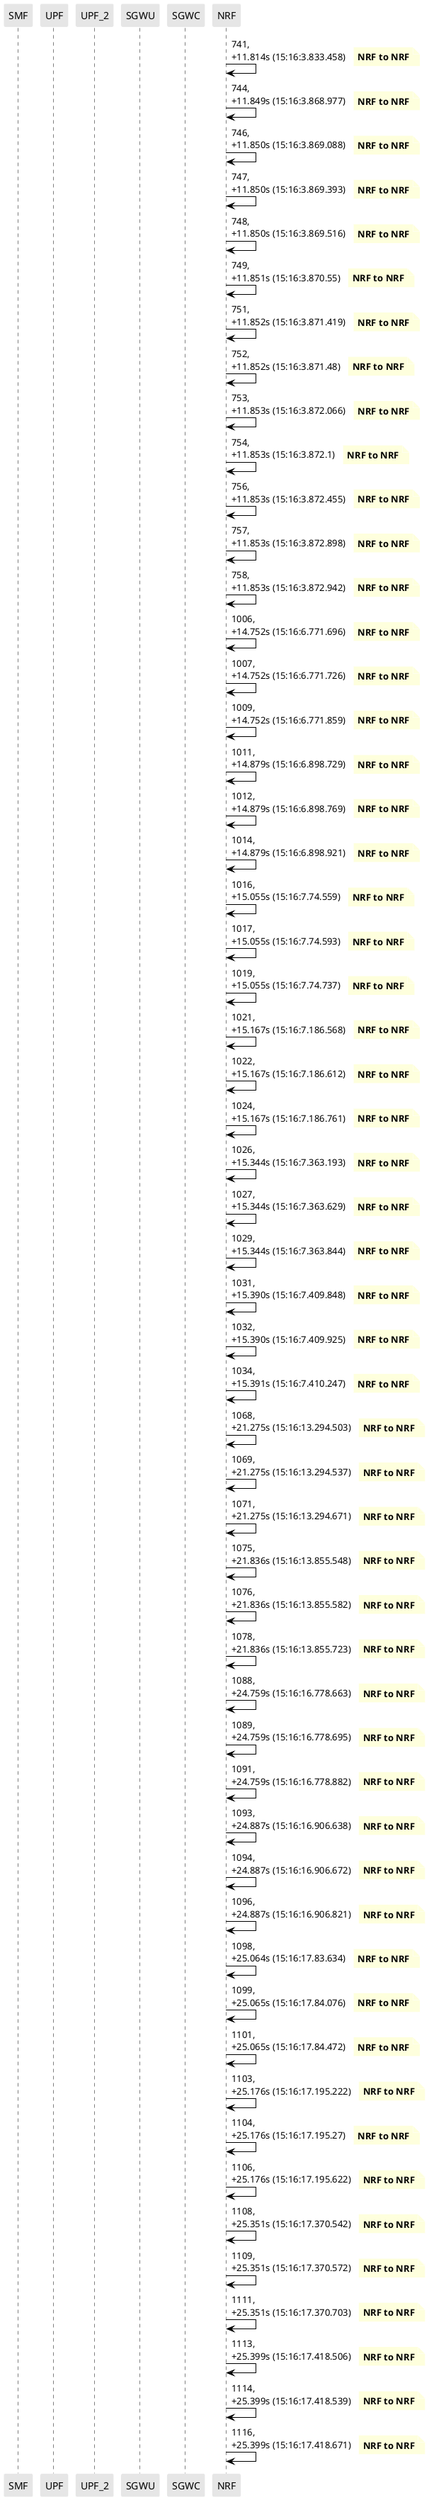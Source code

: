 @startuml
skinparam shadowing false
skinparam NoteBorderColor white
skinparam sequence {
    ArrowColor black
    LifeLineBorderColor black
    LifeLineBackgroundColor black
    ParticipantBorderColor white
    ParticipantBackgroundColor #e6e6e6
}
participant "SMF"
participant "UPF"
participant "UPF_2"
participant "SGWU"
participant "SGWC"
participant "NRF"

"NRF" -> "NRF": 741, \n+11.814s (15:16:3.833.458)

note right
**NRF to NRF**
end note

"NRF" -> "NRF": 744, \n+11.849s (15:16:3.868.977)

note right
**NRF to NRF**
end note

"NRF" -> "NRF": 746, \n+11.850s (15:16:3.869.088)

note right
**NRF to NRF**
end note

"NRF" -> "NRF": 747, \n+11.850s (15:16:3.869.393)

note right
**NRF to NRF**
end note

"NRF" -> "NRF": 748, \n+11.850s (15:16:3.869.516)

note right
**NRF to NRF**
end note

"NRF" -> "NRF": 749, \n+11.851s (15:16:3.870.55)

note right
**NRF to NRF**
end note

"NRF" -> "NRF": 751, \n+11.852s (15:16:3.871.419)

note right
**NRF to NRF**
end note

"NRF" -> "NRF": 752, \n+11.852s (15:16:3.871.48)

note right
**NRF to NRF**
end note

"NRF" -> "NRF": 753, \n+11.853s (15:16:3.872.066)

note right
**NRF to NRF**
end note

"NRF" -> "NRF": 754, \n+11.853s (15:16:3.872.1)

note right
**NRF to NRF**
end note

"NRF" -> "NRF": 756, \n+11.853s (15:16:3.872.455)

note right
**NRF to NRF**
end note

"NRF" -> "NRF": 757, \n+11.853s (15:16:3.872.898)

note right
**NRF to NRF**
end note

"NRF" -> "NRF": 758, \n+11.853s (15:16:3.872.942)

note right
**NRF to NRF**
end note

"NRF" -> "NRF": 1006, \n+14.752s (15:16:6.771.696)

note right
**NRF to NRF**
end note

"NRF" -> "NRF": 1007, \n+14.752s (15:16:6.771.726)

note right
**NRF to NRF**
end note

"NRF" -> "NRF": 1009, \n+14.752s (15:16:6.771.859)

note right
**NRF to NRF**
end note

"NRF" -> "NRF": 1011, \n+14.879s (15:16:6.898.729)

note right
**NRF to NRF**
end note

"NRF" -> "NRF": 1012, \n+14.879s (15:16:6.898.769)

note right
**NRF to NRF**
end note

"NRF" -> "NRF": 1014, \n+14.879s (15:16:6.898.921)

note right
**NRF to NRF**
end note

"NRF" -> "NRF": 1016, \n+15.055s (15:16:7.74.559)

note right
**NRF to NRF**
end note

"NRF" -> "NRF": 1017, \n+15.055s (15:16:7.74.593)

note right
**NRF to NRF**
end note

"NRF" -> "NRF": 1019, \n+15.055s (15:16:7.74.737)

note right
**NRF to NRF**
end note

"NRF" -> "NRF": 1021, \n+15.167s (15:16:7.186.568)

note right
**NRF to NRF**
end note

"NRF" -> "NRF": 1022, \n+15.167s (15:16:7.186.612)

note right
**NRF to NRF**
end note

"NRF" -> "NRF": 1024, \n+15.167s (15:16:7.186.761)

note right
**NRF to NRF**
end note

"NRF" -> "NRF": 1026, \n+15.344s (15:16:7.363.193)

note right
**NRF to NRF**
end note

"NRF" -> "NRF": 1027, \n+15.344s (15:16:7.363.629)

note right
**NRF to NRF**
end note

"NRF" -> "NRF": 1029, \n+15.344s (15:16:7.363.844)

note right
**NRF to NRF**
end note

"NRF" -> "NRF": 1031, \n+15.390s (15:16:7.409.848)

note right
**NRF to NRF**
end note

"NRF" -> "NRF": 1032, \n+15.390s (15:16:7.409.925)

note right
**NRF to NRF**
end note

"NRF" -> "NRF": 1034, \n+15.391s (15:16:7.410.247)

note right
**NRF to NRF**
end note

"NRF" -> "NRF": 1068, \n+21.275s (15:16:13.294.503)

note right
**NRF to NRF**
end note

"NRF" -> "NRF": 1069, \n+21.275s (15:16:13.294.537)

note right
**NRF to NRF**
end note

"NRF" -> "NRF": 1071, \n+21.275s (15:16:13.294.671)

note right
**NRF to NRF**
end note

"NRF" -> "NRF": 1075, \n+21.836s (15:16:13.855.548)

note right
**NRF to NRF**
end note

"NRF" -> "NRF": 1076, \n+21.836s (15:16:13.855.582)

note right
**NRF to NRF**
end note

"NRF" -> "NRF": 1078, \n+21.836s (15:16:13.855.723)

note right
**NRF to NRF**
end note

"NRF" -> "NRF": 1088, \n+24.759s (15:16:16.778.663)

note right
**NRF to NRF**
end note

"NRF" -> "NRF": 1089, \n+24.759s (15:16:16.778.695)

note right
**NRF to NRF**
end note

"NRF" -> "NRF": 1091, \n+24.759s (15:16:16.778.882)

note right
**NRF to NRF**
end note

"NRF" -> "NRF": 1093, \n+24.887s (15:16:16.906.638)

note right
**NRF to NRF**
end note

"NRF" -> "NRF": 1094, \n+24.887s (15:16:16.906.672)

note right
**NRF to NRF**
end note

"NRF" -> "NRF": 1096, \n+24.887s (15:16:16.906.821)

note right
**NRF to NRF**
end note

"NRF" -> "NRF": 1098, \n+25.064s (15:16:17.83.634)

note right
**NRF to NRF**
end note

"NRF" -> "NRF": 1099, \n+25.065s (15:16:17.84.076)

note right
**NRF to NRF**
end note

"NRF" -> "NRF": 1101, \n+25.065s (15:16:17.84.472)

note right
**NRF to NRF**
end note

"NRF" -> "NRF": 1103, \n+25.176s (15:16:17.195.222)

note right
**NRF to NRF**
end note

"NRF" -> "NRF": 1104, \n+25.176s (15:16:17.195.27)

note right
**NRF to NRF**
end note

"NRF" -> "NRF": 1106, \n+25.176s (15:16:17.195.622)

note right
**NRF to NRF**
end note

"NRF" -> "NRF": 1108, \n+25.351s (15:16:17.370.542)

note right
**NRF to NRF**
end note

"NRF" -> "NRF": 1109, \n+25.351s (15:16:17.370.572)

note right
**NRF to NRF**
end note

"NRF" -> "NRF": 1111, \n+25.351s (15:16:17.370.703)

note right
**NRF to NRF**
end note

"NRF" -> "NRF": 1113, \n+25.399s (15:16:17.418.506)

note right
**NRF to NRF**
end note

"NRF" -> "NRF": 1114, \n+25.399s (15:16:17.418.539)

note right
**NRF to NRF**
end note

"NRF" -> "NRF": 1116, \n+25.399s (15:16:17.418.671)

note right
**NRF to NRF**
end note

@enduml
